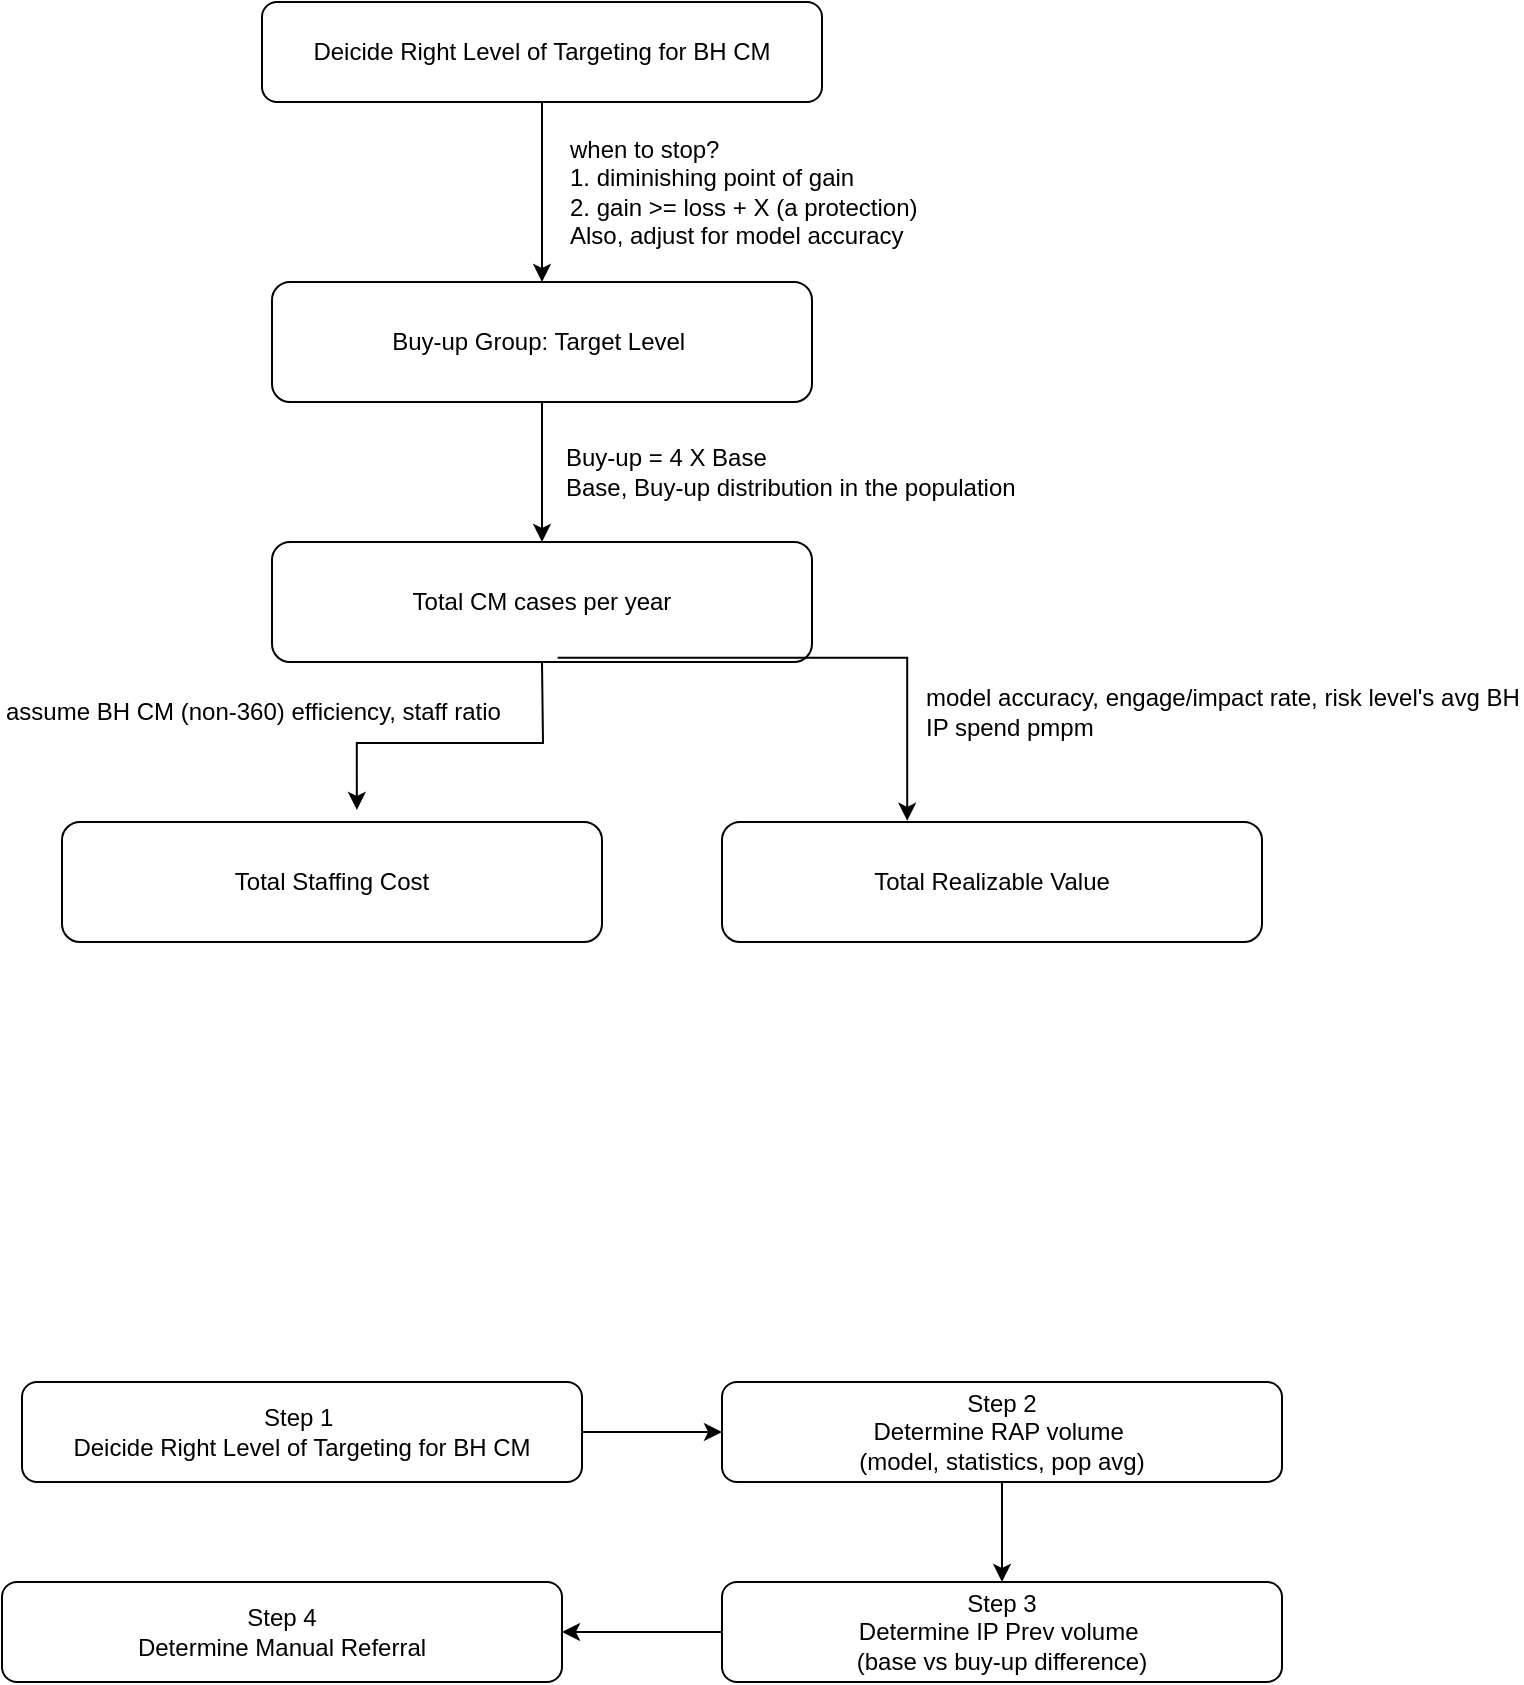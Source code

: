 <mxfile version="24.7.6">
  <diagram id="C5RBs43oDa-KdzZeNtuy" name="Page-1">
    <mxGraphModel dx="2073" dy="997" grid="1" gridSize="10" guides="1" tooltips="1" connect="1" arrows="1" fold="1" page="1" pageScale="1" pageWidth="827" pageHeight="1169" math="0" shadow="0">
      <root>
        <mxCell id="WIyWlLk6GJQsqaUBKTNV-0" />
        <mxCell id="WIyWlLk6GJQsqaUBKTNV-1" parent="WIyWlLk6GJQsqaUBKTNV-0" />
        <mxCell id="Rvac0aWtKxEBdh7kgK-W-4" style="edgeStyle=orthogonalEdgeStyle;rounded=0;orthogonalLoop=1;jettySize=auto;html=1;exitX=0.5;exitY=1;exitDx=0;exitDy=0;entryX=0.5;entryY=0;entryDx=0;entryDy=0;" edge="1" parent="WIyWlLk6GJQsqaUBKTNV-1" source="WIyWlLk6GJQsqaUBKTNV-3" target="WIyWlLk6GJQsqaUBKTNV-11">
          <mxGeometry relative="1" as="geometry" />
        </mxCell>
        <mxCell id="WIyWlLk6GJQsqaUBKTNV-3" value="Deicide Right Level of Targeting for BH CM" style="rounded=1;whiteSpace=wrap;html=1;fontSize=12;glass=0;strokeWidth=1;shadow=0;" parent="WIyWlLk6GJQsqaUBKTNV-1" vertex="1">
          <mxGeometry x="160" y="80" width="280" height="50" as="geometry" />
        </mxCell>
        <mxCell id="Rvac0aWtKxEBdh7kgK-W-6" style="edgeStyle=orthogonalEdgeStyle;rounded=0;orthogonalLoop=1;jettySize=auto;html=1;exitX=0.5;exitY=1;exitDx=0;exitDy=0;entryX=0.5;entryY=0;entryDx=0;entryDy=0;" edge="1" parent="WIyWlLk6GJQsqaUBKTNV-1" source="WIyWlLk6GJQsqaUBKTNV-11" target="Rvac0aWtKxEBdh7kgK-W-3">
          <mxGeometry relative="1" as="geometry" />
        </mxCell>
        <mxCell id="WIyWlLk6GJQsqaUBKTNV-11" value="Buy-up Group: Target Level&amp;nbsp;" style="rounded=1;whiteSpace=wrap;html=1;fontSize=12;glass=0;strokeWidth=1;shadow=0;" parent="WIyWlLk6GJQsqaUBKTNV-1" vertex="1">
          <mxGeometry x="165" y="220" width="270" height="60" as="geometry" />
        </mxCell>
        <mxCell id="Rvac0aWtKxEBdh7kgK-W-1" value="when to stop?&lt;div&gt;1. diminishing point of gain&amp;nbsp;&lt;/div&gt;&lt;div&gt;2. gain &amp;gt;= loss + X (a protection)&lt;/div&gt;&lt;div&gt;Also, adjust for model accuracy&lt;/div&gt;" style="text;html=1;align=left;verticalAlign=middle;whiteSpace=wrap;rounded=0;" vertex="1" parent="WIyWlLk6GJQsqaUBKTNV-1">
          <mxGeometry x="312" y="140" width="300" height="70" as="geometry" />
        </mxCell>
        <mxCell id="Rvac0aWtKxEBdh7kgK-W-3" value="Total CM cases per year" style="rounded=1;whiteSpace=wrap;html=1;fontSize=12;glass=0;strokeWidth=1;shadow=0;" vertex="1" parent="WIyWlLk6GJQsqaUBKTNV-1">
          <mxGeometry x="165" y="350" width="270" height="60" as="geometry" />
        </mxCell>
        <mxCell id="Rvac0aWtKxEBdh7kgK-W-7" value="Buy-up = 4 X Base&amp;nbsp;&lt;div&gt;Base, Buy-up distribution in the population&lt;/div&gt;" style="text;html=1;align=left;verticalAlign=middle;whiteSpace=wrap;rounded=0;" vertex="1" parent="WIyWlLk6GJQsqaUBKTNV-1">
          <mxGeometry x="310" y="280" width="300" height="70" as="geometry" />
        </mxCell>
        <mxCell id="Rvac0aWtKxEBdh7kgK-W-8" style="edgeStyle=orthogonalEdgeStyle;rounded=0;orthogonalLoop=1;jettySize=auto;html=1;exitX=0.5;exitY=1;exitDx=0;exitDy=0;entryX=0.546;entryY=-0.101;entryDx=0;entryDy=0;entryPerimeter=0;" edge="1" parent="WIyWlLk6GJQsqaUBKTNV-1" target="Rvac0aWtKxEBdh7kgK-W-10">
          <mxGeometry relative="1" as="geometry">
            <mxPoint x="300" y="410" as="sourcePoint" />
            <mxPoint x="300" y="480" as="targetPoint" />
          </mxGeometry>
        </mxCell>
        <mxCell id="Rvac0aWtKxEBdh7kgK-W-9" value="assume BH CM (non-360) efficiency, staff ratio" style="text;html=1;align=left;verticalAlign=middle;whiteSpace=wrap;rounded=0;" vertex="1" parent="WIyWlLk6GJQsqaUBKTNV-1">
          <mxGeometry x="30" y="400" width="300" height="70" as="geometry" />
        </mxCell>
        <mxCell id="Rvac0aWtKxEBdh7kgK-W-10" value="Total Staffing Cost" style="rounded=1;whiteSpace=wrap;html=1;fontSize=12;glass=0;strokeWidth=1;shadow=0;" vertex="1" parent="WIyWlLk6GJQsqaUBKTNV-1">
          <mxGeometry x="60" y="490" width="270" height="60" as="geometry" />
        </mxCell>
        <mxCell id="Rvac0aWtKxEBdh7kgK-W-12" value="Total Realizable Value" style="rounded=1;whiteSpace=wrap;html=1;fontSize=12;glass=0;strokeWidth=1;shadow=0;" vertex="1" parent="WIyWlLk6GJQsqaUBKTNV-1">
          <mxGeometry x="390" y="490" width="270" height="60" as="geometry" />
        </mxCell>
        <mxCell id="Rvac0aWtKxEBdh7kgK-W-14" value="model accuracy, engage/impact rate, risk level&#39;s avg BH IP spend pmpm" style="text;html=1;align=left;verticalAlign=middle;whiteSpace=wrap;rounded=0;" vertex="1" parent="WIyWlLk6GJQsqaUBKTNV-1">
          <mxGeometry x="490" y="400" width="300" height="70" as="geometry" />
        </mxCell>
        <mxCell id="Rvac0aWtKxEBdh7kgK-W-16" style="edgeStyle=orthogonalEdgeStyle;rounded=0;orthogonalLoop=1;jettySize=auto;html=1;exitX=0.926;exitY=0.113;exitDx=0;exitDy=0;entryX=0.343;entryY=-0.01;entryDx=0;entryDy=0;entryPerimeter=0;exitPerimeter=0;" edge="1" parent="WIyWlLk6GJQsqaUBKTNV-1" source="Rvac0aWtKxEBdh7kgK-W-9" target="Rvac0aWtKxEBdh7kgK-W-12">
          <mxGeometry relative="1" as="geometry" />
        </mxCell>
        <mxCell id="Rvac0aWtKxEBdh7kgK-W-19" style="edgeStyle=orthogonalEdgeStyle;rounded=0;orthogonalLoop=1;jettySize=auto;html=1;exitX=1;exitY=0.5;exitDx=0;exitDy=0;entryX=0;entryY=0.5;entryDx=0;entryDy=0;" edge="1" parent="WIyWlLk6GJQsqaUBKTNV-1" source="Rvac0aWtKxEBdh7kgK-W-17" target="Rvac0aWtKxEBdh7kgK-W-18">
          <mxGeometry relative="1" as="geometry" />
        </mxCell>
        <mxCell id="Rvac0aWtKxEBdh7kgK-W-17" value="Step 1&amp;nbsp;&lt;div&gt;Deicide Right Level of Targeting for BH CM&lt;/div&gt;" style="rounded=1;whiteSpace=wrap;html=1;fontSize=12;glass=0;strokeWidth=1;shadow=0;" vertex="1" parent="WIyWlLk6GJQsqaUBKTNV-1">
          <mxGeometry x="40" y="770" width="280" height="50" as="geometry" />
        </mxCell>
        <mxCell id="Rvac0aWtKxEBdh7kgK-W-20" style="edgeStyle=orthogonalEdgeStyle;rounded=0;orthogonalLoop=1;jettySize=auto;html=1;exitX=0.5;exitY=1;exitDx=0;exitDy=0;" edge="1" parent="WIyWlLk6GJQsqaUBKTNV-1" source="Rvac0aWtKxEBdh7kgK-W-18">
          <mxGeometry relative="1" as="geometry">
            <mxPoint x="530" y="870" as="targetPoint" />
          </mxGeometry>
        </mxCell>
        <mxCell id="Rvac0aWtKxEBdh7kgK-W-18" value="Step 2&lt;div&gt;Determine RAP volume&amp;nbsp;&lt;/div&gt;&lt;div&gt;(model, statistics, pop avg)&lt;/div&gt;" style="rounded=1;whiteSpace=wrap;html=1;fontSize=12;glass=0;strokeWidth=1;shadow=0;" vertex="1" parent="WIyWlLk6GJQsqaUBKTNV-1">
          <mxGeometry x="390" y="770" width="280" height="50" as="geometry" />
        </mxCell>
        <mxCell id="Rvac0aWtKxEBdh7kgK-W-22" style="edgeStyle=orthogonalEdgeStyle;rounded=0;orthogonalLoop=1;jettySize=auto;html=1;exitX=0;exitY=0.5;exitDx=0;exitDy=0;" edge="1" parent="WIyWlLk6GJQsqaUBKTNV-1" source="Rvac0aWtKxEBdh7kgK-W-21">
          <mxGeometry relative="1" as="geometry">
            <mxPoint x="310" y="895" as="targetPoint" />
          </mxGeometry>
        </mxCell>
        <mxCell id="Rvac0aWtKxEBdh7kgK-W-21" value="Step 3&lt;div&gt;Determine IP Prev volume&amp;nbsp;&lt;/div&gt;&lt;div&gt;(base vs buy-up difference)&lt;/div&gt;" style="rounded=1;whiteSpace=wrap;html=1;fontSize=12;glass=0;strokeWidth=1;shadow=0;" vertex="1" parent="WIyWlLk6GJQsqaUBKTNV-1">
          <mxGeometry x="390" y="870" width="280" height="50" as="geometry" />
        </mxCell>
        <mxCell id="Rvac0aWtKxEBdh7kgK-W-23" value="Step 4&lt;div&gt;&lt;span style=&quot;background-color: initial;&quot;&gt;Determine Manual Referral&lt;/span&gt;&lt;/div&gt;" style="rounded=1;whiteSpace=wrap;html=1;fontSize=12;glass=0;strokeWidth=1;shadow=0;" vertex="1" parent="WIyWlLk6GJQsqaUBKTNV-1">
          <mxGeometry x="30" y="870" width="280" height="50" as="geometry" />
        </mxCell>
      </root>
    </mxGraphModel>
  </diagram>
</mxfile>
